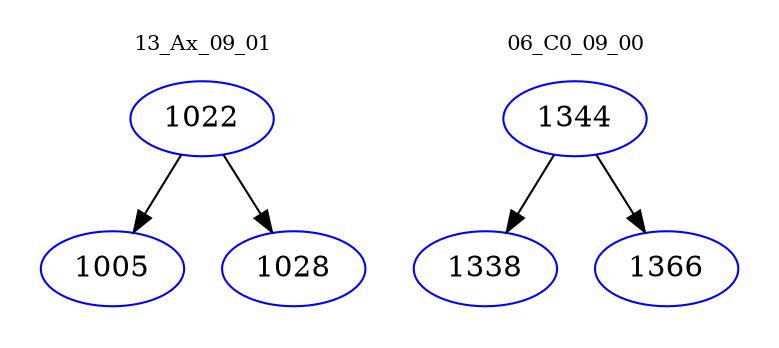 digraph{
subgraph cluster_0 {
color = white
label = "13_Ax_09_01";
fontsize=10;
T0_1022 [label="1022", color="blue"]
T0_1022 -> T0_1005 [color="black"]
T0_1005 [label="1005", color="blue"]
T0_1022 -> T0_1028 [color="black"]
T0_1028 [label="1028", color="blue"]
}
subgraph cluster_1 {
color = white
label = "06_C0_09_00";
fontsize=10;
T1_1344 [label="1344", color="blue"]
T1_1344 -> T1_1338 [color="black"]
T1_1338 [label="1338", color="blue"]
T1_1344 -> T1_1366 [color="black"]
T1_1366 [label="1366", color="blue"]
}
}
